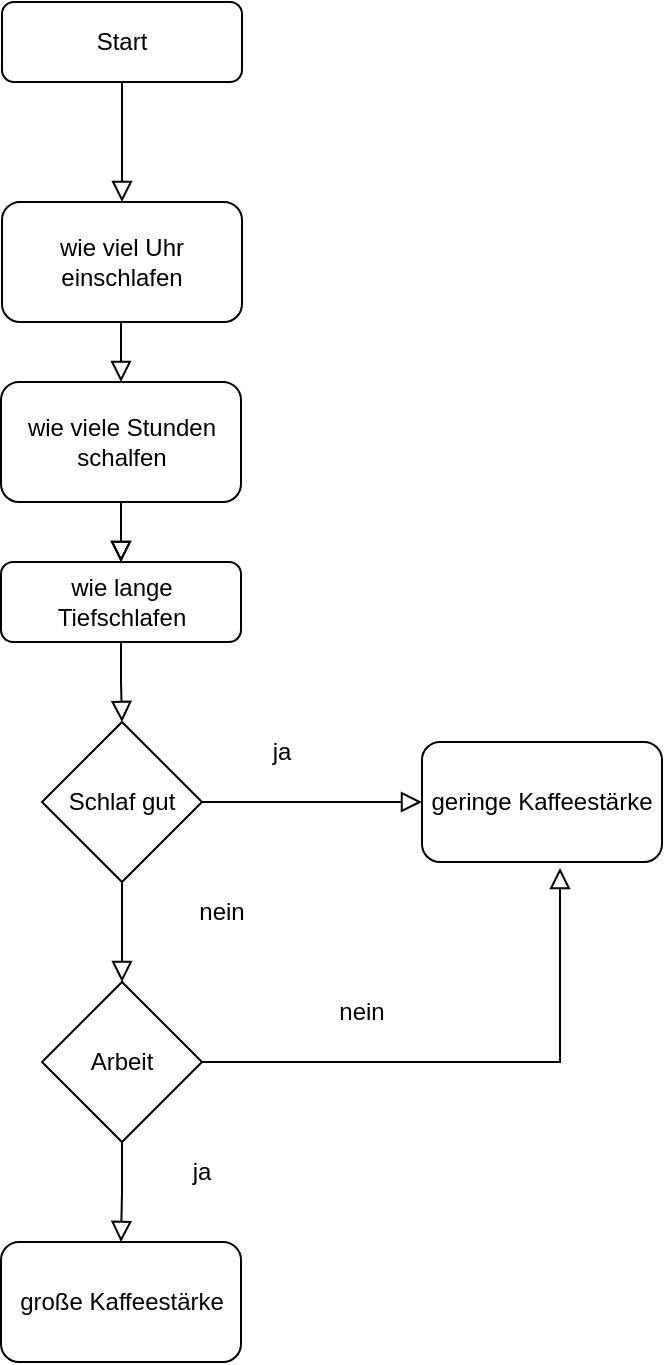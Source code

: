 <mxfile version="18.1.3" type="github">
  <diagram id="C5RBs43oDa-KdzZeNtuy" name="Page-1">
    <mxGraphModel dx="716" dy="465" grid="1" gridSize="10" guides="1" tooltips="1" connect="1" arrows="1" fold="1" page="1" pageScale="1" pageWidth="827" pageHeight="1169" math="0" shadow="0">
      <root>
        <mxCell id="WIyWlLk6GJQsqaUBKTNV-0" />
        <mxCell id="WIyWlLk6GJQsqaUBKTNV-1" parent="WIyWlLk6GJQsqaUBKTNV-0" />
        <mxCell id="WIyWlLk6GJQsqaUBKTNV-2" value="" style="rounded=0;html=1;jettySize=auto;orthogonalLoop=1;fontSize=11;endArrow=block;endFill=0;endSize=8;strokeWidth=1;shadow=0;labelBackgroundColor=none;edgeStyle=orthogonalEdgeStyle;entryX=0.5;entryY=0;entryDx=0;entryDy=0;" parent="WIyWlLk6GJQsqaUBKTNV-1" source="WIyWlLk6GJQsqaUBKTNV-3" target="EQra-H95sAy8vLvnEXLv-0" edge="1">
          <mxGeometry relative="1" as="geometry">
            <mxPoint x="220" y="170" as="targetPoint" />
          </mxGeometry>
        </mxCell>
        <mxCell id="WIyWlLk6GJQsqaUBKTNV-3" value="Start" style="rounded=1;whiteSpace=wrap;html=1;fontSize=12;glass=0;strokeWidth=1;shadow=0;" parent="WIyWlLk6GJQsqaUBKTNV-1" vertex="1">
          <mxGeometry x="160" y="80" width="120" height="40" as="geometry" />
        </mxCell>
        <mxCell id="WIyWlLk6GJQsqaUBKTNV-11" value="wie lange Tiefschlafen" style="rounded=1;whiteSpace=wrap;html=1;fontSize=12;glass=0;strokeWidth=1;shadow=0;" parent="WIyWlLk6GJQsqaUBKTNV-1" vertex="1">
          <mxGeometry x="159.5" y="360" width="120" height="40" as="geometry" />
        </mxCell>
        <mxCell id="EQra-H95sAy8vLvnEXLv-0" value="wie viel Uhr einschlafen" style="rounded=1;whiteSpace=wrap;html=1;" vertex="1" parent="WIyWlLk6GJQsqaUBKTNV-1">
          <mxGeometry x="160" y="180" width="120" height="60" as="geometry" />
        </mxCell>
        <mxCell id="EQra-H95sAy8vLvnEXLv-2" value="" style="rounded=0;html=1;jettySize=auto;orthogonalLoop=1;fontSize=11;endArrow=block;endFill=0;endSize=8;strokeWidth=1;shadow=0;labelBackgroundColor=none;edgeStyle=orthogonalEdgeStyle;entryX=0.5;entryY=0;entryDx=0;entryDy=0;" edge="1" parent="WIyWlLk6GJQsqaUBKTNV-1" target="EQra-H95sAy8vLvnEXLv-4">
          <mxGeometry relative="1" as="geometry">
            <mxPoint x="219.5" y="240" as="sourcePoint" />
            <mxPoint x="219.5" y="300" as="targetPoint" />
          </mxGeometry>
        </mxCell>
        <mxCell id="EQra-H95sAy8vLvnEXLv-4" value="wie viele Stunden schalfen" style="rounded=1;whiteSpace=wrap;html=1;" vertex="1" parent="WIyWlLk6GJQsqaUBKTNV-1">
          <mxGeometry x="159.5" y="270" width="120" height="60" as="geometry" />
        </mxCell>
        <mxCell id="EQra-H95sAy8vLvnEXLv-5" value="" style="rounded=0;html=1;jettySize=auto;orthogonalLoop=1;fontSize=11;endArrow=block;endFill=0;endSize=8;strokeWidth=1;shadow=0;labelBackgroundColor=none;edgeStyle=orthogonalEdgeStyle;entryX=0.5;entryY=0;entryDx=0;entryDy=0;exitX=0.5;exitY=1;exitDx=0;exitDy=0;" edge="1" parent="WIyWlLk6GJQsqaUBKTNV-1" source="EQra-H95sAy8vLvnEXLv-4" target="WIyWlLk6GJQsqaUBKTNV-11">
          <mxGeometry relative="1" as="geometry">
            <mxPoint x="230" y="130" as="sourcePoint" />
            <mxPoint x="230" y="190" as="targetPoint" />
            <Array as="points">
              <mxPoint x="220" y="350" />
              <mxPoint x="220" y="350" />
            </Array>
          </mxGeometry>
        </mxCell>
        <mxCell id="EQra-H95sAy8vLvnEXLv-7" value="Schlaf gut" style="rhombus;whiteSpace=wrap;html=1;" vertex="1" parent="WIyWlLk6GJQsqaUBKTNV-1">
          <mxGeometry x="180" y="440" width="80" height="80" as="geometry" />
        </mxCell>
        <mxCell id="EQra-H95sAy8vLvnEXLv-9" value="" style="rounded=0;html=1;jettySize=auto;orthogonalLoop=1;fontSize=11;endArrow=block;endFill=0;endSize=8;strokeWidth=1;shadow=0;labelBackgroundColor=none;edgeStyle=orthogonalEdgeStyle;entryX=0.5;entryY=0;entryDx=0;entryDy=0;exitX=0.5;exitY=1;exitDx=0;exitDy=0;" edge="1" parent="WIyWlLk6GJQsqaUBKTNV-1">
          <mxGeometry relative="1" as="geometry">
            <mxPoint x="219.5" y="330" as="sourcePoint" />
            <mxPoint x="219.5" y="360" as="targetPoint" />
            <Array as="points">
              <mxPoint x="220" y="340" />
              <mxPoint x="220" y="340" />
            </Array>
          </mxGeometry>
        </mxCell>
        <mxCell id="EQra-H95sAy8vLvnEXLv-10" value="" style="rounded=0;html=1;jettySize=auto;orthogonalLoop=1;fontSize=11;endArrow=block;endFill=0;endSize=8;strokeWidth=1;shadow=0;labelBackgroundColor=none;edgeStyle=orthogonalEdgeStyle;exitX=0.5;exitY=1;exitDx=0;exitDy=0;entryX=0.5;entryY=0;entryDx=0;entryDy=0;" edge="1" parent="WIyWlLk6GJQsqaUBKTNV-1" source="WIyWlLk6GJQsqaUBKTNV-11" target="EQra-H95sAy8vLvnEXLv-7">
          <mxGeometry relative="1" as="geometry">
            <mxPoint x="229.5" y="340" as="sourcePoint" />
            <mxPoint x="230" y="430" as="targetPoint" />
            <Array as="points">
              <mxPoint x="220" y="420" />
              <mxPoint x="220" y="420" />
            </Array>
          </mxGeometry>
        </mxCell>
        <mxCell id="EQra-H95sAy8vLvnEXLv-11" value="geringe Kaffeestärke" style="rounded=1;whiteSpace=wrap;html=1;" vertex="1" parent="WIyWlLk6GJQsqaUBKTNV-1">
          <mxGeometry x="370" y="450" width="120" height="60" as="geometry" />
        </mxCell>
        <mxCell id="EQra-H95sAy8vLvnEXLv-12" value="Arbeit" style="rhombus;whiteSpace=wrap;html=1;" vertex="1" parent="WIyWlLk6GJQsqaUBKTNV-1">
          <mxGeometry x="180" y="570" width="80" height="80" as="geometry" />
        </mxCell>
        <mxCell id="EQra-H95sAy8vLvnEXLv-13" value="große Kaffeestärke" style="rounded=1;whiteSpace=wrap;html=1;" vertex="1" parent="WIyWlLk6GJQsqaUBKTNV-1">
          <mxGeometry x="159.5" y="700" width="120" height="60" as="geometry" />
        </mxCell>
        <mxCell id="EQra-H95sAy8vLvnEXLv-14" value="" style="rounded=0;html=1;jettySize=auto;orthogonalLoop=1;fontSize=11;endArrow=block;endFill=0;endSize=8;strokeWidth=1;shadow=0;labelBackgroundColor=none;edgeStyle=orthogonalEdgeStyle;exitX=1;exitY=0.5;exitDx=0;exitDy=0;entryX=0;entryY=0.5;entryDx=0;entryDy=0;" edge="1" parent="WIyWlLk6GJQsqaUBKTNV-1" source="EQra-H95sAy8vLvnEXLv-7" target="EQra-H95sAy8vLvnEXLv-11">
          <mxGeometry relative="1" as="geometry">
            <mxPoint x="229.5" y="410" as="sourcePoint" />
            <mxPoint x="230" y="450" as="targetPoint" />
            <Array as="points" />
          </mxGeometry>
        </mxCell>
        <mxCell id="EQra-H95sAy8vLvnEXLv-15" value="" style="rounded=0;html=1;jettySize=auto;orthogonalLoop=1;fontSize=11;endArrow=block;endFill=0;endSize=8;strokeWidth=1;shadow=0;labelBackgroundColor=none;edgeStyle=orthogonalEdgeStyle;exitX=0.5;exitY=1;exitDx=0;exitDy=0;entryX=0.5;entryY=0;entryDx=0;entryDy=0;" edge="1" parent="WIyWlLk6GJQsqaUBKTNV-1" source="EQra-H95sAy8vLvnEXLv-7" target="EQra-H95sAy8vLvnEXLv-12">
          <mxGeometry relative="1" as="geometry">
            <mxPoint x="239.5" y="420" as="sourcePoint" />
            <mxPoint x="240" y="460" as="targetPoint" />
            <Array as="points">
              <mxPoint x="220" y="550" />
              <mxPoint x="220" y="550" />
            </Array>
          </mxGeometry>
        </mxCell>
        <mxCell id="EQra-H95sAy8vLvnEXLv-16" value="ja" style="text;html=1;strokeColor=none;fillColor=none;align=center;verticalAlign=middle;whiteSpace=wrap;rounded=0;" vertex="1" parent="WIyWlLk6GJQsqaUBKTNV-1">
          <mxGeometry x="270" y="440" width="60" height="30" as="geometry" />
        </mxCell>
        <mxCell id="EQra-H95sAy8vLvnEXLv-17" value="nein" style="text;html=1;strokeColor=none;fillColor=none;align=center;verticalAlign=middle;whiteSpace=wrap;rounded=0;" vertex="1" parent="WIyWlLk6GJQsqaUBKTNV-1">
          <mxGeometry x="240" y="520" width="60" height="30" as="geometry" />
        </mxCell>
        <mxCell id="EQra-H95sAy8vLvnEXLv-18" value="" style="rounded=0;html=1;jettySize=auto;orthogonalLoop=1;fontSize=11;endArrow=block;endFill=0;endSize=8;strokeWidth=1;shadow=0;labelBackgroundColor=none;edgeStyle=orthogonalEdgeStyle;exitX=0.5;exitY=1;exitDx=0;exitDy=0;entryX=0.5;entryY=0;entryDx=0;entryDy=0;" edge="1" parent="WIyWlLk6GJQsqaUBKTNV-1" source="EQra-H95sAy8vLvnEXLv-12" target="EQra-H95sAy8vLvnEXLv-13">
          <mxGeometry relative="1" as="geometry">
            <mxPoint x="230" y="530" as="sourcePoint" />
            <mxPoint x="230" y="580" as="targetPoint" />
            <Array as="points" />
          </mxGeometry>
        </mxCell>
        <mxCell id="EQra-H95sAy8vLvnEXLv-19" value="ja" style="text;html=1;strokeColor=none;fillColor=none;align=center;verticalAlign=middle;whiteSpace=wrap;rounded=0;" vertex="1" parent="WIyWlLk6GJQsqaUBKTNV-1">
          <mxGeometry x="230" y="650" width="60" height="30" as="geometry" />
        </mxCell>
        <mxCell id="EQra-H95sAy8vLvnEXLv-20" value="" style="rounded=0;html=1;jettySize=auto;orthogonalLoop=1;fontSize=11;endArrow=block;endFill=0;endSize=8;strokeWidth=1;shadow=0;labelBackgroundColor=none;edgeStyle=orthogonalEdgeStyle;exitX=1;exitY=0.5;exitDx=0;exitDy=0;entryX=0.575;entryY=1.05;entryDx=0;entryDy=0;entryPerimeter=0;" edge="1" parent="WIyWlLk6GJQsqaUBKTNV-1" source="EQra-H95sAy8vLvnEXLv-12" target="EQra-H95sAy8vLvnEXLv-11">
          <mxGeometry relative="1" as="geometry">
            <mxPoint x="270" y="490" as="sourcePoint" />
            <mxPoint x="380" y="490" as="targetPoint" />
            <Array as="points" />
          </mxGeometry>
        </mxCell>
        <mxCell id="EQra-H95sAy8vLvnEXLv-21" value="nein" style="text;html=1;strokeColor=none;fillColor=none;align=center;verticalAlign=middle;whiteSpace=wrap;rounded=0;" vertex="1" parent="WIyWlLk6GJQsqaUBKTNV-1">
          <mxGeometry x="310" y="570" width="60" height="30" as="geometry" />
        </mxCell>
      </root>
    </mxGraphModel>
  </diagram>
</mxfile>
